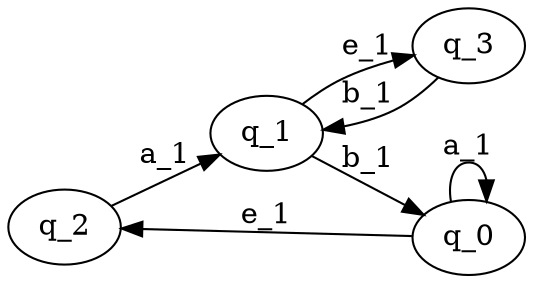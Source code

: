 digraph  {
rankdir=LR;
nodesep=0.25;
ranksep=0.25;
	s1 [style="state"];
	s2 [style="state"];
	s1 [style="state,accepting"];
s0 [label=q_3, style="state"];
s1 [label=q_2, style="state,initial,accepting"];
s2 [label=q_0, style="state,initial"];
s3 [label=q_1, style="state"];
s0 -> s3  [key="b_1", label="b_1", style="obs_edge arrow"];
s1 -> s3  [key="a_1", label="a_1", style="obs_edge arrow"];
s2 -> s2  [key="a_1", label="a_1", style="obs_edge arrow"];
s2 -> s1  [key="e_1", label="e_1", style="obs_edge arrow"];
s3 -> s0  [key="e_1", label="e_1", style="obs_edge arrow"];
s3 -> s2  [key="b_1", label="b_1", style="obs_edge arrow"];
}
